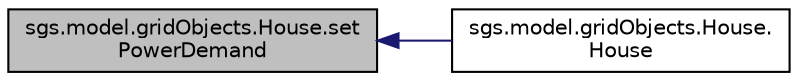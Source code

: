 digraph "sgs.model.gridObjects.House.setPowerDemand"
{
  edge [fontname="Helvetica",fontsize="10",labelfontname="Helvetica",labelfontsize="10"];
  node [fontname="Helvetica",fontsize="10",shape=record];
  rankdir="LR";
  Node1 [label="sgs.model.gridObjects.House.set\lPowerDemand",height=0.2,width=0.4,color="black", fillcolor="grey75", style="filled" fontcolor="black"];
  Node1 -> Node2 [dir="back",color="midnightblue",fontsize="10",style="solid"];
  Node2 [label="sgs.model.gridObjects.House.\lHouse",height=0.2,width=0.4,color="black", fillcolor="white", style="filled",URL="$classsgs_1_1model_1_1grid_objects_1_1_house.html#a1deb79405fdc502787dc0a1532edc1e9"];
}
